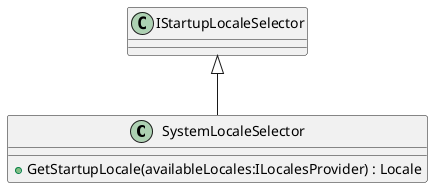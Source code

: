 @startuml
class SystemLocaleSelector {
    + GetStartupLocale(availableLocales:ILocalesProvider) : Locale
}
IStartupLocaleSelector <|-- SystemLocaleSelector
@enduml
